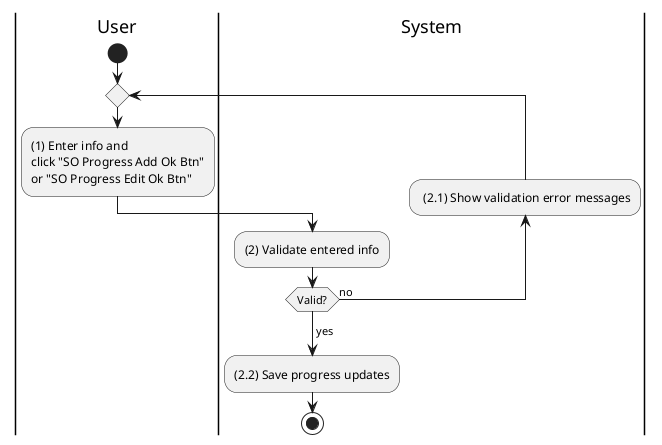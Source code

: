 @startuml sales-order-update-progress
|u|User
|s|System

|u|
start
repeat
    :(1) Enter info and\nclick "SO Progress Add Ok Btn"\nor "SO Progress Edit Ok Btn";
    |s|
    :(2) Validate entered info;
    backward: (2.1) Show validation error messages;
repeat while (Valid?) is (no)
->yes;
:(2.2) Save progress updates;
stop
@enduml